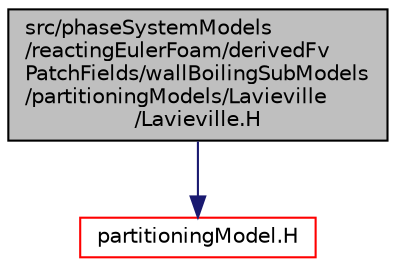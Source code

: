 digraph "src/phaseSystemModels/reactingEulerFoam/derivedFvPatchFields/wallBoilingSubModels/partitioningModels/Lavieville/Lavieville.H"
{
  bgcolor="transparent";
  edge [fontname="Helvetica",fontsize="10",labelfontname="Helvetica",labelfontsize="10"];
  node [fontname="Helvetica",fontsize="10",shape=record];
  Node1 [label="src/phaseSystemModels\l/reactingEulerFoam/derivedFv\lPatchFields/wallBoilingSubModels\l/partitioningModels/Lavieville\l/Lavieville.H",height=0.2,width=0.4,color="black", fillcolor="grey75", style="filled" fontcolor="black"];
  Node1 -> Node2 [color="midnightblue",fontsize="10",style="solid",fontname="Helvetica"];
  Node2 [label="partitioningModel.H",height=0.2,width=0.4,color="red",URL="$partitioningModel_8H.html"];
}
